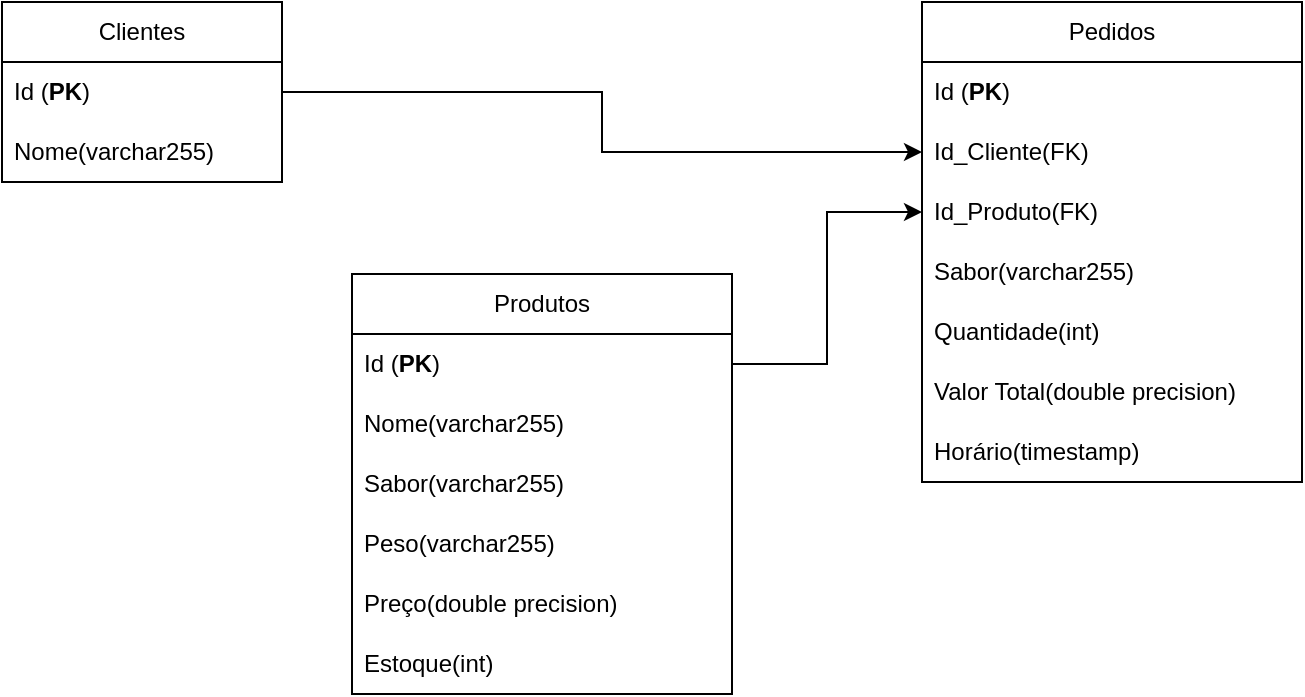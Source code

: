 <mxfile version="21.3.2" type="github">
  <diagram id="C5RBs43oDa-KdzZeNtuy" name="Page-1">
    <mxGraphModel dx="940" dy="588" grid="0" gridSize="10" guides="1" tooltips="1" connect="1" arrows="1" fold="1" page="1" pageScale="1" pageWidth="827" pageHeight="1169" math="0" shadow="0">
      <root>
        <mxCell id="WIyWlLk6GJQsqaUBKTNV-0" />
        <mxCell id="WIyWlLk6GJQsqaUBKTNV-1" parent="WIyWlLk6GJQsqaUBKTNV-0" />
        <mxCell id="y7LgoR4u6gsKr2rOzfaq-0" value="Clientes" style="swimlane;fontStyle=0;childLayout=stackLayout;horizontal=1;startSize=30;horizontalStack=0;resizeParent=1;resizeParentMax=0;resizeLast=0;collapsible=1;marginBottom=0;whiteSpace=wrap;html=1;" vertex="1" parent="WIyWlLk6GJQsqaUBKTNV-1">
          <mxGeometry x="80" y="180" width="140" height="90" as="geometry" />
        </mxCell>
        <mxCell id="y7LgoR4u6gsKr2rOzfaq-1" value="Id (&lt;b&gt;PK&lt;/b&gt;)" style="text;strokeColor=none;fillColor=none;align=left;verticalAlign=middle;spacingLeft=4;spacingRight=4;overflow=hidden;points=[[0,0.5],[1,0.5]];portConstraint=eastwest;rotatable=0;whiteSpace=wrap;html=1;" vertex="1" parent="y7LgoR4u6gsKr2rOzfaq-0">
          <mxGeometry y="30" width="140" height="30" as="geometry" />
        </mxCell>
        <mxCell id="y7LgoR4u6gsKr2rOzfaq-2" value="Nome(varchar255)" style="text;strokeColor=none;fillColor=none;align=left;verticalAlign=middle;spacingLeft=4;spacingRight=4;overflow=hidden;points=[[0,0.5],[1,0.5]];portConstraint=eastwest;rotatable=0;whiteSpace=wrap;html=1;" vertex="1" parent="y7LgoR4u6gsKr2rOzfaq-0">
          <mxGeometry y="60" width="140" height="30" as="geometry" />
        </mxCell>
        <mxCell id="y7LgoR4u6gsKr2rOzfaq-4" value="Produtos" style="swimlane;fontStyle=0;childLayout=stackLayout;horizontal=1;startSize=30;horizontalStack=0;resizeParent=1;resizeParentMax=0;resizeLast=0;collapsible=1;marginBottom=0;whiteSpace=wrap;html=1;" vertex="1" parent="WIyWlLk6GJQsqaUBKTNV-1">
          <mxGeometry x="255" y="316" width="190" height="210" as="geometry" />
        </mxCell>
        <mxCell id="y7LgoR4u6gsKr2rOzfaq-5" value="Id (&lt;b&gt;PK&lt;/b&gt;)" style="text;strokeColor=none;fillColor=none;align=left;verticalAlign=middle;spacingLeft=4;spacingRight=4;overflow=hidden;points=[[0,0.5],[1,0.5]];portConstraint=eastwest;rotatable=0;whiteSpace=wrap;html=1;" vertex="1" parent="y7LgoR4u6gsKr2rOzfaq-4">
          <mxGeometry y="30" width="190" height="30" as="geometry" />
        </mxCell>
        <mxCell id="y7LgoR4u6gsKr2rOzfaq-6" value="Nome(varchar255)" style="text;strokeColor=none;fillColor=none;align=left;verticalAlign=middle;spacingLeft=4;spacingRight=4;overflow=hidden;points=[[0,0.5],[1,0.5]];portConstraint=eastwest;rotatable=0;whiteSpace=wrap;html=1;" vertex="1" parent="y7LgoR4u6gsKr2rOzfaq-4">
          <mxGeometry y="60" width="190" height="30" as="geometry" />
        </mxCell>
        <mxCell id="y7LgoR4u6gsKr2rOzfaq-7" value="Sabor(varchar255)" style="text;strokeColor=none;fillColor=none;align=left;verticalAlign=middle;spacingLeft=4;spacingRight=4;overflow=hidden;points=[[0,0.5],[1,0.5]];portConstraint=eastwest;rotatable=0;whiteSpace=wrap;html=1;" vertex="1" parent="y7LgoR4u6gsKr2rOzfaq-4">
          <mxGeometry y="90" width="190" height="30" as="geometry" />
        </mxCell>
        <mxCell id="y7LgoR4u6gsKr2rOzfaq-8" value="Peso(varchar255)" style="text;strokeColor=none;fillColor=none;align=left;verticalAlign=middle;spacingLeft=4;spacingRight=4;overflow=hidden;points=[[0,0.5],[1,0.5]];portConstraint=eastwest;rotatable=0;whiteSpace=wrap;html=1;" vertex="1" parent="y7LgoR4u6gsKr2rOzfaq-4">
          <mxGeometry y="120" width="190" height="30" as="geometry" />
        </mxCell>
        <mxCell id="y7LgoR4u6gsKr2rOzfaq-9" value="Preço(double precision)" style="text;strokeColor=none;fillColor=none;align=left;verticalAlign=middle;spacingLeft=4;spacingRight=4;overflow=hidden;points=[[0,0.5],[1,0.5]];portConstraint=eastwest;rotatable=0;whiteSpace=wrap;html=1;" vertex="1" parent="y7LgoR4u6gsKr2rOzfaq-4">
          <mxGeometry y="150" width="190" height="30" as="geometry" />
        </mxCell>
        <mxCell id="y7LgoR4u6gsKr2rOzfaq-10" value="Estoque(int)" style="text;strokeColor=none;fillColor=none;align=left;verticalAlign=middle;spacingLeft=4;spacingRight=4;overflow=hidden;points=[[0,0.5],[1,0.5]];portConstraint=eastwest;rotatable=0;whiteSpace=wrap;html=1;" vertex="1" parent="y7LgoR4u6gsKr2rOzfaq-4">
          <mxGeometry y="180" width="190" height="30" as="geometry" />
        </mxCell>
        <mxCell id="y7LgoR4u6gsKr2rOzfaq-11" value="Pedidos" style="swimlane;fontStyle=0;childLayout=stackLayout;horizontal=1;startSize=30;horizontalStack=0;resizeParent=1;resizeParentMax=0;resizeLast=0;collapsible=1;marginBottom=0;whiteSpace=wrap;html=1;" vertex="1" parent="WIyWlLk6GJQsqaUBKTNV-1">
          <mxGeometry x="540" y="180" width="190" height="240" as="geometry" />
        </mxCell>
        <mxCell id="y7LgoR4u6gsKr2rOzfaq-12" value="Id (&lt;b&gt;PK&lt;/b&gt;)" style="text;strokeColor=none;fillColor=none;align=left;verticalAlign=middle;spacingLeft=4;spacingRight=4;overflow=hidden;points=[[0,0.5],[1,0.5]];portConstraint=eastwest;rotatable=0;whiteSpace=wrap;html=1;" vertex="1" parent="y7LgoR4u6gsKr2rOzfaq-11">
          <mxGeometry y="30" width="190" height="30" as="geometry" />
        </mxCell>
        <mxCell id="y7LgoR4u6gsKr2rOzfaq-13" value="Id_Cliente(FK)" style="text;strokeColor=none;fillColor=none;align=left;verticalAlign=middle;spacingLeft=4;spacingRight=4;overflow=hidden;points=[[0,0.5],[1,0.5]];portConstraint=eastwest;rotatable=0;whiteSpace=wrap;html=1;" vertex="1" parent="y7LgoR4u6gsKr2rOzfaq-11">
          <mxGeometry y="60" width="190" height="30" as="geometry" />
        </mxCell>
        <mxCell id="y7LgoR4u6gsKr2rOzfaq-14" value="Id_Produto(FK)" style="text;strokeColor=none;fillColor=none;align=left;verticalAlign=middle;spacingLeft=4;spacingRight=4;overflow=hidden;points=[[0,0.5],[1,0.5]];portConstraint=eastwest;rotatable=0;whiteSpace=wrap;html=1;" vertex="1" parent="y7LgoR4u6gsKr2rOzfaq-11">
          <mxGeometry y="90" width="190" height="30" as="geometry" />
        </mxCell>
        <mxCell id="y7LgoR4u6gsKr2rOzfaq-15" value="Sabor(varchar255)" style="text;strokeColor=none;fillColor=none;align=left;verticalAlign=middle;spacingLeft=4;spacingRight=4;overflow=hidden;points=[[0,0.5],[1,0.5]];portConstraint=eastwest;rotatable=0;whiteSpace=wrap;html=1;" vertex="1" parent="y7LgoR4u6gsKr2rOzfaq-11">
          <mxGeometry y="120" width="190" height="30" as="geometry" />
        </mxCell>
        <mxCell id="y7LgoR4u6gsKr2rOzfaq-16" value="Quantidade(int)" style="text;strokeColor=none;fillColor=none;align=left;verticalAlign=middle;spacingLeft=4;spacingRight=4;overflow=hidden;points=[[0,0.5],[1,0.5]];portConstraint=eastwest;rotatable=0;whiteSpace=wrap;html=1;" vertex="1" parent="y7LgoR4u6gsKr2rOzfaq-11">
          <mxGeometry y="150" width="190" height="30" as="geometry" />
        </mxCell>
        <mxCell id="y7LgoR4u6gsKr2rOzfaq-17" value="Valor Total(double precision)" style="text;strokeColor=none;fillColor=none;align=left;verticalAlign=middle;spacingLeft=4;spacingRight=4;overflow=hidden;points=[[0,0.5],[1,0.5]];portConstraint=eastwest;rotatable=0;whiteSpace=wrap;html=1;" vertex="1" parent="y7LgoR4u6gsKr2rOzfaq-11">
          <mxGeometry y="180" width="190" height="30" as="geometry" />
        </mxCell>
        <mxCell id="y7LgoR4u6gsKr2rOzfaq-18" value="Horário(timestamp)" style="text;strokeColor=none;fillColor=none;align=left;verticalAlign=middle;spacingLeft=4;spacingRight=4;overflow=hidden;points=[[0,0.5],[1,0.5]];portConstraint=eastwest;rotatable=0;whiteSpace=wrap;html=1;" vertex="1" parent="y7LgoR4u6gsKr2rOzfaq-11">
          <mxGeometry y="210" width="190" height="30" as="geometry" />
        </mxCell>
        <mxCell id="y7LgoR4u6gsKr2rOzfaq-20" style="edgeStyle=orthogonalEdgeStyle;rounded=0;orthogonalLoop=1;jettySize=auto;html=1;exitX=1;exitY=0.5;exitDx=0;exitDy=0;" edge="1" parent="WIyWlLk6GJQsqaUBKTNV-1" source="y7LgoR4u6gsKr2rOzfaq-1" target="y7LgoR4u6gsKr2rOzfaq-13">
          <mxGeometry relative="1" as="geometry" />
        </mxCell>
        <mxCell id="y7LgoR4u6gsKr2rOzfaq-21" style="edgeStyle=orthogonalEdgeStyle;rounded=0;orthogonalLoop=1;jettySize=auto;html=1;exitX=1;exitY=0.5;exitDx=0;exitDy=0;entryX=0;entryY=0.5;entryDx=0;entryDy=0;" edge="1" parent="WIyWlLk6GJQsqaUBKTNV-1" source="y7LgoR4u6gsKr2rOzfaq-5" target="y7LgoR4u6gsKr2rOzfaq-14">
          <mxGeometry relative="1" as="geometry" />
        </mxCell>
      </root>
    </mxGraphModel>
  </diagram>
</mxfile>
